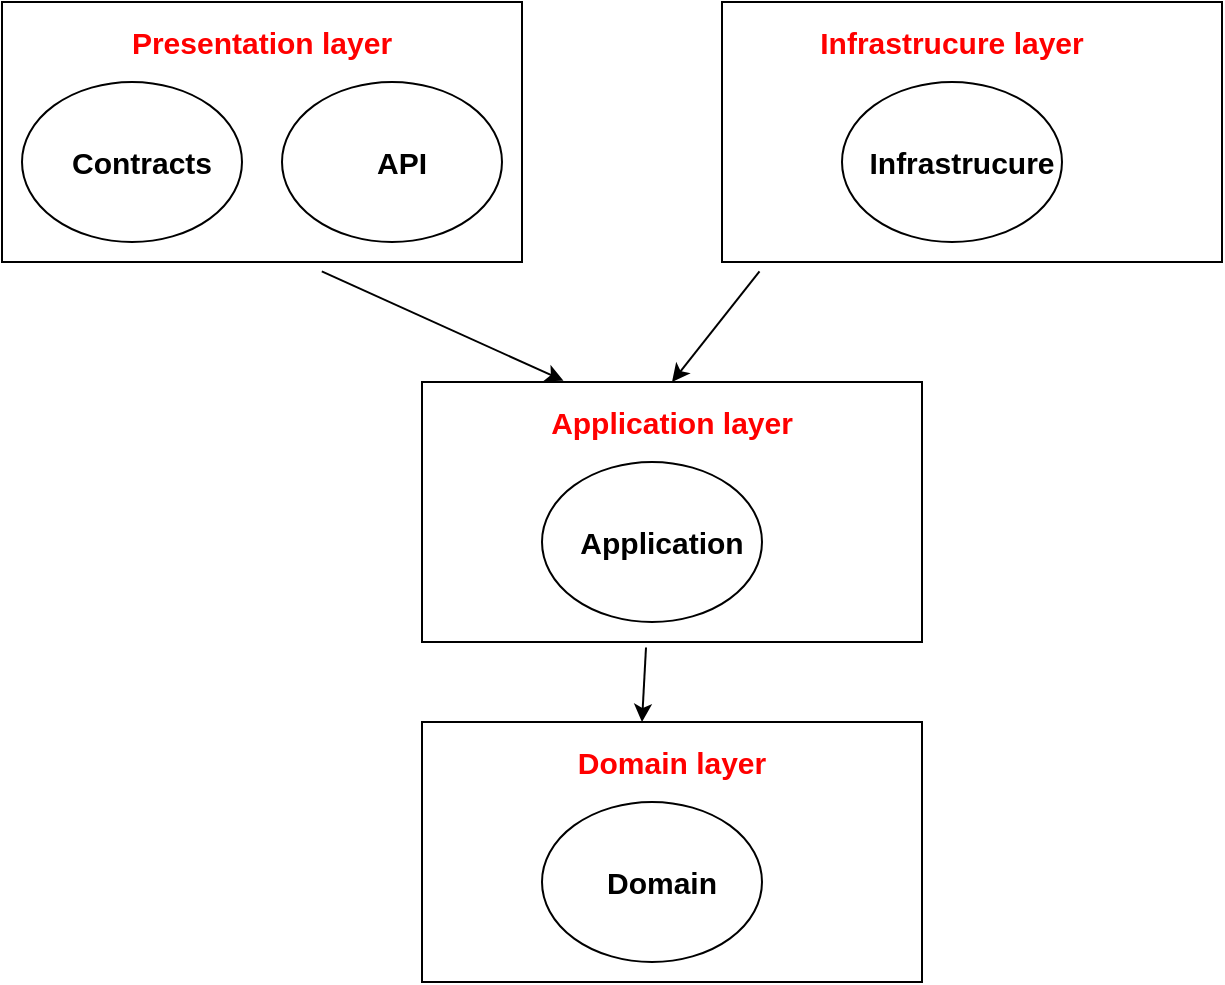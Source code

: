 <mxfile version="20.6.0" type="github">
  <diagram id="hv6_N-CqdAvJDbrWeCX3" name="Page-1">
    <mxGraphModel dx="782" dy="460" grid="1" gridSize="10" guides="1" tooltips="1" connect="1" arrows="1" fold="1" page="1" pageScale="1" pageWidth="850" pageHeight="1100" math="0" shadow="0">
      <root>
        <mxCell id="0" />
        <mxCell id="1" parent="0" />
        <mxCell id="BH36DMjO5CokkU7V8y5c-1" value="" style="rounded=0;whiteSpace=wrap;html=1;" vertex="1" parent="1">
          <mxGeometry x="100" y="170" width="260" height="130" as="geometry" />
        </mxCell>
        <mxCell id="BH36DMjO5CokkU7V8y5c-4" value="" style="group" vertex="1" connectable="0" parent="1">
          <mxGeometry x="110" y="210" width="110" height="80" as="geometry" />
        </mxCell>
        <mxCell id="BH36DMjO5CokkU7V8y5c-2" value="" style="ellipse;whiteSpace=wrap;html=1;" vertex="1" parent="BH36DMjO5CokkU7V8y5c-4">
          <mxGeometry width="110" height="80" as="geometry" />
        </mxCell>
        <mxCell id="BH36DMjO5CokkU7V8y5c-3" value="&lt;b&gt;&lt;font style=&quot;font-size: 15px;&quot;&gt;Contracts&lt;/font&gt;&lt;/b&gt;" style="text;html=1;strokeColor=none;fillColor=none;align=center;verticalAlign=middle;whiteSpace=wrap;rounded=0;" vertex="1" parent="BH36DMjO5CokkU7V8y5c-4">
          <mxGeometry x="25" y="22.5" width="70" height="35" as="geometry" />
        </mxCell>
        <mxCell id="BH36DMjO5CokkU7V8y5c-5" value="" style="group" vertex="1" connectable="0" parent="1">
          <mxGeometry x="240" y="210" width="110" height="80" as="geometry" />
        </mxCell>
        <mxCell id="BH36DMjO5CokkU7V8y5c-6" value="" style="ellipse;whiteSpace=wrap;html=1;" vertex="1" parent="BH36DMjO5CokkU7V8y5c-5">
          <mxGeometry width="110" height="80" as="geometry" />
        </mxCell>
        <mxCell id="BH36DMjO5CokkU7V8y5c-7" value="&lt;span style=&quot;font-size: 15px;&quot;&gt;&lt;b&gt;API&lt;/b&gt;&lt;/span&gt;" style="text;html=1;strokeColor=none;fillColor=none;align=center;verticalAlign=middle;whiteSpace=wrap;rounded=0;" vertex="1" parent="BH36DMjO5CokkU7V8y5c-5">
          <mxGeometry x="25" y="22.5" width="70" height="35" as="geometry" />
        </mxCell>
        <mxCell id="BH36DMjO5CokkU7V8y5c-8" value="" style="rounded=0;whiteSpace=wrap;html=1;fontSize=15;" vertex="1" parent="1">
          <mxGeometry x="460" y="170" width="250" height="130" as="geometry" />
        </mxCell>
        <mxCell id="BH36DMjO5CokkU7V8y5c-12" value="" style="group" vertex="1" connectable="0" parent="1">
          <mxGeometry x="520" y="210" width="110" height="80" as="geometry" />
        </mxCell>
        <mxCell id="BH36DMjO5CokkU7V8y5c-13" value="" style="ellipse;whiteSpace=wrap;html=1;" vertex="1" parent="BH36DMjO5CokkU7V8y5c-12">
          <mxGeometry width="110" height="80" as="geometry" />
        </mxCell>
        <mxCell id="BH36DMjO5CokkU7V8y5c-14" value="&lt;span style=&quot;font-size: 15px;&quot;&gt;&lt;b&gt;Infrastrucure&lt;/b&gt;&lt;/span&gt;" style="text;html=1;strokeColor=none;fillColor=none;align=center;verticalAlign=middle;whiteSpace=wrap;rounded=0;" vertex="1" parent="BH36DMjO5CokkU7V8y5c-12">
          <mxGeometry x="25" y="22.5" width="70" height="35" as="geometry" />
        </mxCell>
        <mxCell id="BH36DMjO5CokkU7V8y5c-16" value="" style="rounded=0;whiteSpace=wrap;html=1;fontSize=15;" vertex="1" parent="1">
          <mxGeometry x="310" y="360" width="250" height="130" as="geometry" />
        </mxCell>
        <mxCell id="BH36DMjO5CokkU7V8y5c-17" value="" style="group" vertex="1" connectable="0" parent="1">
          <mxGeometry x="370" y="400" width="110" height="80" as="geometry" />
        </mxCell>
        <mxCell id="BH36DMjO5CokkU7V8y5c-18" value="" style="ellipse;whiteSpace=wrap;html=1;" vertex="1" parent="BH36DMjO5CokkU7V8y5c-17">
          <mxGeometry width="110" height="80" as="geometry" />
        </mxCell>
        <mxCell id="BH36DMjO5CokkU7V8y5c-19" value="&lt;span style=&quot;font-size: 15px;&quot;&gt;&lt;b&gt;Application&lt;/b&gt;&lt;/span&gt;" style="text;html=1;strokeColor=none;fillColor=none;align=center;verticalAlign=middle;whiteSpace=wrap;rounded=0;" vertex="1" parent="BH36DMjO5CokkU7V8y5c-17">
          <mxGeometry x="25" y="22.5" width="70" height="35" as="geometry" />
        </mxCell>
        <mxCell id="BH36DMjO5CokkU7V8y5c-23" value="" style="rounded=0;whiteSpace=wrap;html=1;fontSize=15;" vertex="1" parent="1">
          <mxGeometry x="310" y="530" width="250" height="130" as="geometry" />
        </mxCell>
        <mxCell id="BH36DMjO5CokkU7V8y5c-24" value="" style="group" vertex="1" connectable="0" parent="1">
          <mxGeometry x="370" y="570" width="110" height="80" as="geometry" />
        </mxCell>
        <mxCell id="BH36DMjO5CokkU7V8y5c-25" value="" style="ellipse;whiteSpace=wrap;html=1;" vertex="1" parent="BH36DMjO5CokkU7V8y5c-24">
          <mxGeometry width="110" height="80" as="geometry" />
        </mxCell>
        <mxCell id="BH36DMjO5CokkU7V8y5c-26" value="&lt;span style=&quot;font-size: 15px;&quot;&gt;&lt;b&gt;Domain&lt;/b&gt;&lt;/span&gt;" style="text;html=1;strokeColor=none;fillColor=none;align=center;verticalAlign=middle;whiteSpace=wrap;rounded=0;" vertex="1" parent="BH36DMjO5CokkU7V8y5c-24">
          <mxGeometry x="25" y="22.5" width="70" height="35" as="geometry" />
        </mxCell>
        <mxCell id="BH36DMjO5CokkU7V8y5c-27" value="" style="endArrow=classic;html=1;rounded=0;fontSize=15;exitX=0.615;exitY=1.036;exitDx=0;exitDy=0;exitPerimeter=0;entryX=0.283;entryY=-0.005;entryDx=0;entryDy=0;entryPerimeter=0;" edge="1" parent="1" source="BH36DMjO5CokkU7V8y5c-1" target="BH36DMjO5CokkU7V8y5c-16">
          <mxGeometry width="50" height="50" relative="1" as="geometry">
            <mxPoint x="380" y="410" as="sourcePoint" />
            <mxPoint x="430" y="360" as="targetPoint" />
          </mxGeometry>
        </mxCell>
        <mxCell id="BH36DMjO5CokkU7V8y5c-28" value="" style="endArrow=classic;html=1;rounded=0;fontSize=15;exitX=0.075;exitY=1.036;exitDx=0;exitDy=0;exitPerimeter=0;entryX=0.5;entryY=0;entryDx=0;entryDy=0;" edge="1" parent="1" source="BH36DMjO5CokkU7V8y5c-8" target="BH36DMjO5CokkU7V8y5c-16">
          <mxGeometry width="50" height="50" relative="1" as="geometry">
            <mxPoint x="500" y="370" as="sourcePoint" />
            <mxPoint x="550" y="320" as="targetPoint" />
          </mxGeometry>
        </mxCell>
        <mxCell id="BH36DMjO5CokkU7V8y5c-29" value="" style="endArrow=classic;html=1;rounded=0;fontSize=15;exitX=0.448;exitY=1.021;exitDx=0;exitDy=0;exitPerimeter=0;entryX=0.44;entryY=0;entryDx=0;entryDy=0;entryPerimeter=0;" edge="1" parent="1" source="BH36DMjO5CokkU7V8y5c-16" target="BH36DMjO5CokkU7V8y5c-23">
          <mxGeometry width="50" height="50" relative="1" as="geometry">
            <mxPoint x="400" y="540" as="sourcePoint" />
            <mxPoint x="450" y="490" as="targetPoint" />
          </mxGeometry>
        </mxCell>
        <mxCell id="BH36DMjO5CokkU7V8y5c-30" value="&lt;b style=&quot;&quot;&gt;&lt;font color=&quot;#ff0000&quot;&gt;Presentation layer&lt;/font&gt;&lt;/b&gt;" style="text;html=1;strokeColor=none;fillColor=none;align=center;verticalAlign=middle;whiteSpace=wrap;rounded=0;fontSize=15;" vertex="1" parent="1">
          <mxGeometry x="155" y="170" width="150" height="40" as="geometry" />
        </mxCell>
        <mxCell id="BH36DMjO5CokkU7V8y5c-31" value="&lt;b style=&quot;&quot;&gt;&lt;font color=&quot;#ff0000&quot;&gt;Domain layer&lt;/font&gt;&lt;/b&gt;" style="text;html=1;strokeColor=none;fillColor=none;align=center;verticalAlign=middle;whiteSpace=wrap;rounded=0;fontSize=15;" vertex="1" parent="1">
          <mxGeometry x="360" y="530" width="150" height="40" as="geometry" />
        </mxCell>
        <mxCell id="BH36DMjO5CokkU7V8y5c-32" value="&lt;b style=&quot;&quot;&gt;&lt;font color=&quot;#ff0000&quot;&gt;Application layer&lt;/font&gt;&lt;/b&gt;" style="text;html=1;strokeColor=none;fillColor=none;align=center;verticalAlign=middle;whiteSpace=wrap;rounded=0;fontSize=15;" vertex="1" parent="1">
          <mxGeometry x="360" y="360" width="150" height="40" as="geometry" />
        </mxCell>
        <mxCell id="BH36DMjO5CokkU7V8y5c-33" value="&lt;b style=&quot;&quot;&gt;&lt;font color=&quot;#ff0000&quot;&gt;Infrastrucure layer&lt;/font&gt;&lt;/b&gt;" style="text;html=1;strokeColor=none;fillColor=none;align=center;verticalAlign=middle;whiteSpace=wrap;rounded=0;fontSize=15;" vertex="1" parent="1">
          <mxGeometry x="500" y="170" width="150" height="40" as="geometry" />
        </mxCell>
      </root>
    </mxGraphModel>
  </diagram>
</mxfile>
